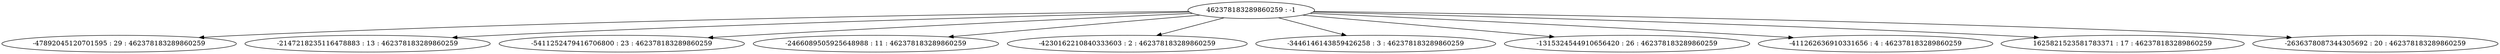 digraph "plots_30/tree_5.dot" {
	0 [label="462378183289860259 : -1"]
	1 [label="-47892045120701595 : 29 : 462378183289860259"]
	2 [label="-2147218235116478883 : 13 : 462378183289860259"]
	3 [label="-5411252479416706800 : 23 : 462378183289860259"]
	4 [label="-2466089505925648988 : 11 : 462378183289860259"]
	5 [label="-4230162210840333603 : 2 : 462378183289860259"]
	6 [label="-3446146143859426258 : 3 : 462378183289860259"]
	7 [label="-1315324544910656420 : 26 : 462378183289860259"]
	8 [label="-411262636910331656 : 4 : 462378183289860259"]
	9 [label="1625821523581783371 : 17 : 462378183289860259"]
	10 [label="-2636378087344305692 : 20 : 462378183289860259"]
	0 -> 1
	0 -> 2
	0 -> 3
	0 -> 4
	0 -> 5
	0 -> 6
	0 -> 7
	0 -> 8
	0 -> 9
	0 -> 10
}
